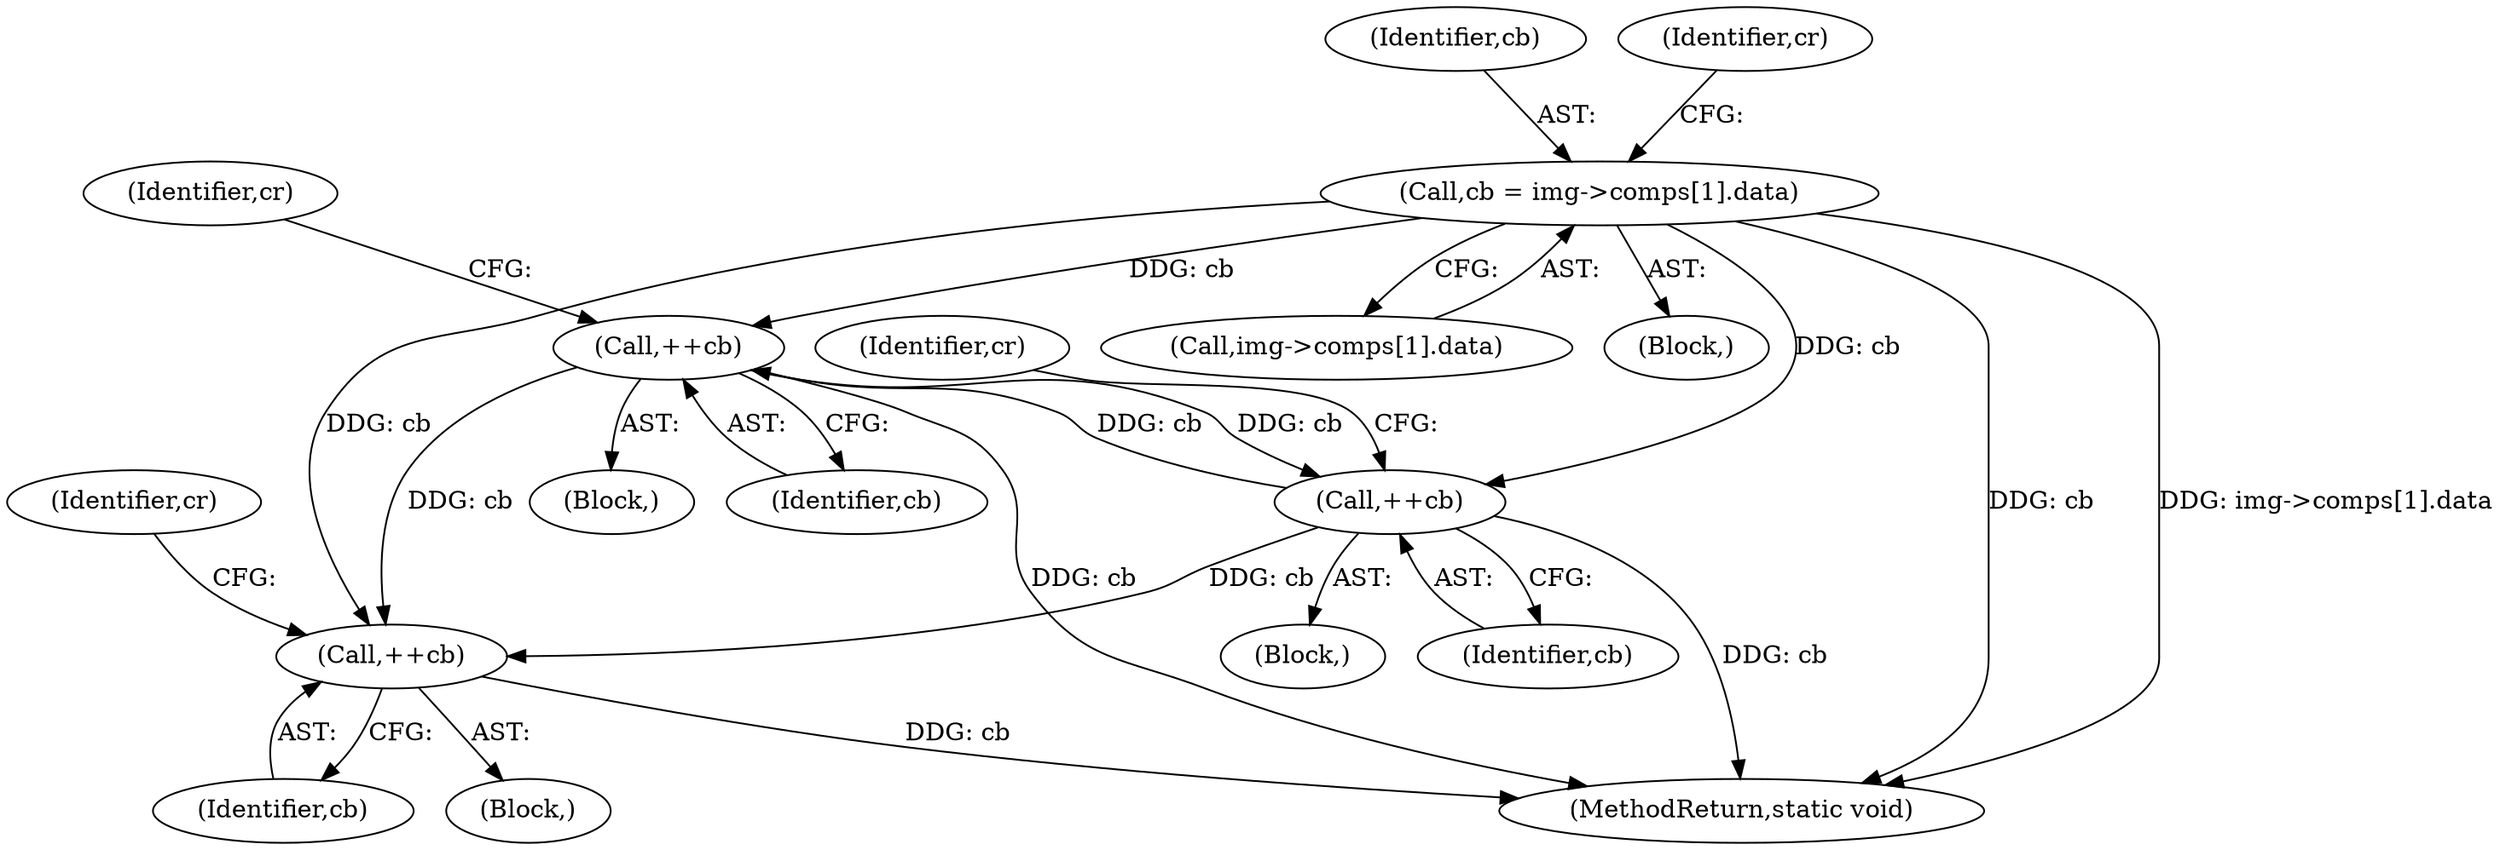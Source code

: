 digraph "0_openjpeg_15f081c89650dccee4aa4ae66f614c3fdb268767_0@array" {
"1000190" [label="(Call,cb = img->comps[1].data)"];
"1000488" [label="(Call,++cb)"];
"1000537" [label="(Call,++cb)"];
"1000615" [label="(Call,++cb)"];
"1000190" [label="(Call,cb = img->comps[1].data)"];
"1000407" [label="(Block,)"];
"1000615" [label="(Call,++cb)"];
"1000538" [label="(Identifier,cb)"];
"1000192" [label="(Call,img->comps[1].data)"];
"1000191" [label="(Identifier,cb)"];
"1000496" [label="(Block,)"];
"1000537" [label="(Call,++cb)"];
"1000618" [label="(Identifier,cr)"];
"1000616" [label="(Identifier,cb)"];
"1000200" [label="(Identifier,cr)"];
"1000491" [label="(Identifier,cr)"];
"1000105" [label="(Block,)"];
"1000489" [label="(Identifier,cb)"];
"1000574" [label="(Block,)"];
"1000540" [label="(Identifier,cr)"];
"1000792" [label="(MethodReturn,static void)"];
"1000488" [label="(Call,++cb)"];
"1000190" -> "1000105"  [label="AST: "];
"1000190" -> "1000192"  [label="CFG: "];
"1000191" -> "1000190"  [label="AST: "];
"1000192" -> "1000190"  [label="AST: "];
"1000200" -> "1000190"  [label="CFG: "];
"1000190" -> "1000792"  [label="DDG: cb"];
"1000190" -> "1000792"  [label="DDG: img->comps[1].data"];
"1000190" -> "1000488"  [label="DDG: cb"];
"1000190" -> "1000537"  [label="DDG: cb"];
"1000190" -> "1000615"  [label="DDG: cb"];
"1000488" -> "1000407"  [label="AST: "];
"1000488" -> "1000489"  [label="CFG: "];
"1000489" -> "1000488"  [label="AST: "];
"1000491" -> "1000488"  [label="CFG: "];
"1000488" -> "1000792"  [label="DDG: cb"];
"1000537" -> "1000488"  [label="DDG: cb"];
"1000488" -> "1000537"  [label="DDG: cb"];
"1000488" -> "1000615"  [label="DDG: cb"];
"1000537" -> "1000496"  [label="AST: "];
"1000537" -> "1000538"  [label="CFG: "];
"1000538" -> "1000537"  [label="AST: "];
"1000540" -> "1000537"  [label="CFG: "];
"1000537" -> "1000792"  [label="DDG: cb"];
"1000537" -> "1000615"  [label="DDG: cb"];
"1000615" -> "1000574"  [label="AST: "];
"1000615" -> "1000616"  [label="CFG: "];
"1000616" -> "1000615"  [label="AST: "];
"1000618" -> "1000615"  [label="CFG: "];
"1000615" -> "1000792"  [label="DDG: cb"];
}
